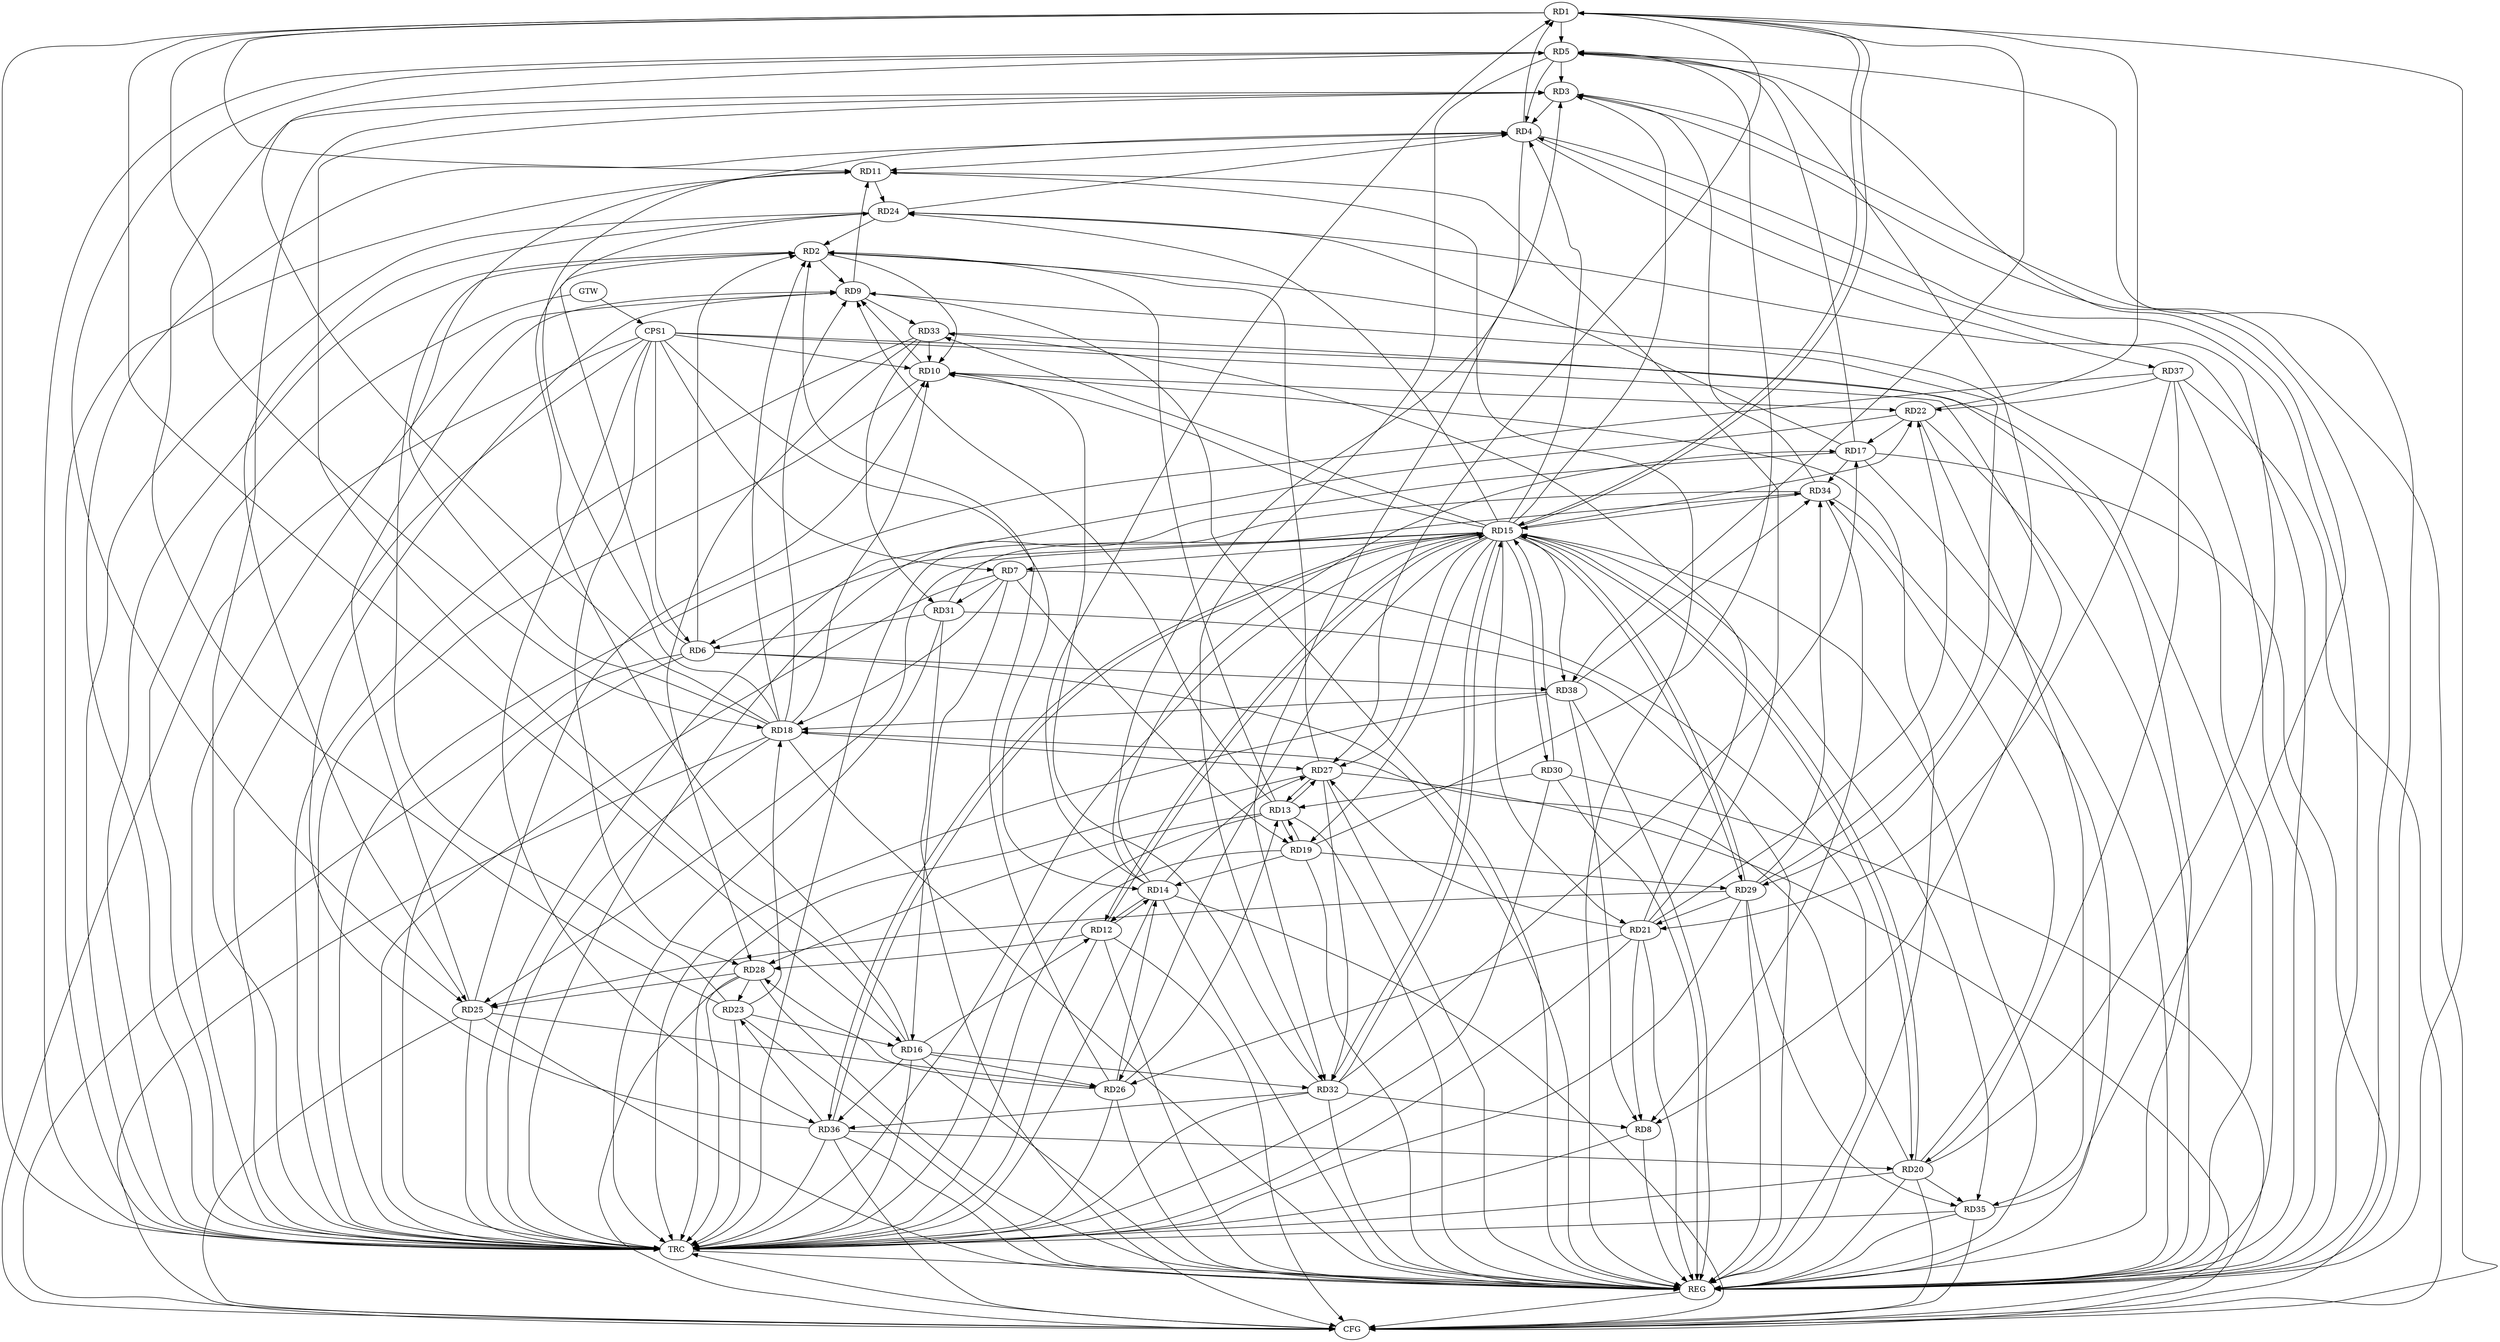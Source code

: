 strict digraph G {
  RD1 [ label="RD1" ];
  RD2 [ label="RD2" ];
  RD3 [ label="RD3" ];
  RD4 [ label="RD4" ];
  RD5 [ label="RD5" ];
  RD6 [ label="RD6" ];
  RD7 [ label="RD7" ];
  RD8 [ label="RD8" ];
  RD9 [ label="RD9" ];
  RD10 [ label="RD10" ];
  RD11 [ label="RD11" ];
  RD12 [ label="RD12" ];
  RD13 [ label="RD13" ];
  RD14 [ label="RD14" ];
  RD15 [ label="RD15" ];
  RD16 [ label="RD16" ];
  RD17 [ label="RD17" ];
  RD18 [ label="RD18" ];
  RD19 [ label="RD19" ];
  RD20 [ label="RD20" ];
  RD21 [ label="RD21" ];
  RD22 [ label="RD22" ];
  RD23 [ label="RD23" ];
  RD24 [ label="RD24" ];
  RD25 [ label="RD25" ];
  RD26 [ label="RD26" ];
  RD27 [ label="RD27" ];
  RD28 [ label="RD28" ];
  RD29 [ label="RD29" ];
  RD30 [ label="RD30" ];
  RD31 [ label="RD31" ];
  RD32 [ label="RD32" ];
  RD33 [ label="RD33" ];
  RD34 [ label="RD34" ];
  RD35 [ label="RD35" ];
  RD36 [ label="RD36" ];
  RD37 [ label="RD37" ];
  RD38 [ label="RD38" ];
  CPS1 [ label="CPS1" ];
  GTW [ label="GTW" ];
  REG [ label="REG" ];
  CFG [ label="CFG" ];
  TRC [ label="TRC" ];
  RD4 -> RD1;
  RD1 -> RD5;
  RD1 -> RD11;
  RD14 -> RD1;
  RD1 -> RD15;
  RD1 -> RD16;
  RD1 -> RD18;
  RD22 -> RD1;
  RD1 -> RD27;
  RD1 -> RD38;
  RD6 -> RD2;
  RD2 -> RD9;
  RD2 -> RD10;
  RD13 -> RD2;
  RD16 -> RD2;
  RD18 -> RD2;
  RD23 -> RD2;
  RD24 -> RD2;
  RD26 -> RD2;
  RD27 -> RD2;
  RD3 -> RD4;
  RD5 -> RD3;
  RD14 -> RD3;
  RD15 -> RD3;
  RD16 -> RD3;
  RD23 -> RD3;
  RD34 -> RD3;
  RD5 -> RD4;
  RD4 -> RD11;
  RD18 -> RD4;
  RD20 -> RD4;
  RD24 -> RD4;
  RD4 -> RD32;
  RD4 -> RD37;
  RD17 -> RD5;
  RD18 -> RD5;
  RD19 -> RD5;
  RD5 -> RD25;
  RD5 -> RD29;
  RD5 -> RD32;
  RD35 -> RD5;
  RD15 -> RD6;
  RD6 -> RD24;
  RD31 -> RD6;
  RD6 -> RD38;
  RD7 -> RD16;
  RD7 -> RD18;
  RD7 -> RD19;
  RD7 -> RD31;
  RD21 -> RD8;
  RD32 -> RD8;
  RD34 -> RD8;
  RD38 -> RD8;
  RD10 -> RD9;
  RD9 -> RD11;
  RD13 -> RD9;
  RD18 -> RD9;
  RD25 -> RD9;
  RD29 -> RD9;
  RD9 -> RD33;
  RD36 -> RD9;
  RD15 -> RD10;
  RD18 -> RD10;
  RD10 -> RD22;
  RD25 -> RD10;
  RD32 -> RD10;
  RD33 -> RD10;
  RD18 -> RD11;
  RD21 -> RD11;
  RD11 -> RD24;
  RD12 -> RD14;
  RD14 -> RD12;
  RD12 -> RD15;
  RD16 -> RD12;
  RD12 -> RD28;
  RD13 -> RD19;
  RD19 -> RD13;
  RD26 -> RD13;
  RD13 -> RD27;
  RD27 -> RD13;
  RD13 -> RD28;
  RD30 -> RD13;
  RD14 -> RD17;
  RD19 -> RD14;
  RD26 -> RD14;
  RD14 -> RD27;
  RD15 -> RD20;
  RD20 -> RD15;
  RD15 -> RD21;
  RD15 -> RD24;
  RD15 -> RD25;
  RD15 -> RD26;
  RD29 -> RD15;
  RD30 -> RD15;
  RD32 -> RD15;
  RD34 -> RD15;
  RD15 -> RD36;
  RD36 -> RD15;
  RD23 -> RD16;
  RD16 -> RD26;
  RD16 -> RD32;
  RD16 -> RD36;
  RD22 -> RD17;
  RD17 -> RD24;
  RD32 -> RD17;
  RD17 -> RD34;
  RD20 -> RD18;
  RD23 -> RD18;
  RD18 -> RD27;
  RD38 -> RD18;
  RD19 -> RD29;
  RD20 -> RD34;
  RD20 -> RD35;
  RD36 -> RD20;
  RD37 -> RD20;
  RD21 -> RD22;
  RD21 -> RD26;
  RD21 -> RD27;
  RD29 -> RD21;
  RD21 -> RD33;
  RD37 -> RD21;
  RD22 -> RD35;
  RD37 -> RD22;
  RD28 -> RD23;
  RD36 -> RD23;
  RD24 -> RD25;
  RD25 -> RD26;
  RD28 -> RD25;
  RD29 -> RD25;
  RD26 -> RD28;
  RD27 -> RD32;
  RD33 -> RD28;
  RD29 -> RD34;
  RD29 -> RD35;
  RD33 -> RD31;
  RD31 -> RD34;
  RD32 -> RD36;
  RD38 -> RD34;
  CPS1 -> RD8;
  CPS1 -> RD10;
  CPS1 -> RD6;
  CPS1 -> RD28;
  CPS1 -> RD7;
  CPS1 -> RD14;
  CPS1 -> RD36;
  GTW -> CPS1;
  RD1 -> REG;
  RD2 -> REG;
  RD3 -> REG;
  RD4 -> REG;
  RD5 -> REG;
  RD6 -> REG;
  RD7 -> REG;
  RD8 -> REG;
  RD9 -> REG;
  RD10 -> REG;
  RD11 -> REG;
  RD12 -> REG;
  RD13 -> REG;
  RD14 -> REG;
  RD15 -> REG;
  RD16 -> REG;
  RD17 -> REG;
  RD18 -> REG;
  RD19 -> REG;
  RD20 -> REG;
  RD21 -> REG;
  RD22 -> REG;
  RD23 -> REG;
  RD24 -> REG;
  RD25 -> REG;
  RD26 -> REG;
  RD27 -> REG;
  RD28 -> REG;
  RD29 -> REG;
  RD30 -> REG;
  RD31 -> REG;
  RD32 -> REG;
  RD33 -> REG;
  RD34 -> REG;
  RD35 -> REG;
  RD36 -> REG;
  RD37 -> REG;
  RD38 -> REG;
  CPS1 -> REG;
  RD27 -> CFG;
  RD36 -> CFG;
  RD35 -> CFG;
  RD17 -> CFG;
  RD25 -> CFG;
  RD31 -> CFG;
  RD28 -> CFG;
  CPS1 -> CFG;
  RD12 -> CFG;
  RD3 -> CFG;
  RD37 -> CFG;
  RD18 -> CFG;
  RD20 -> CFG;
  RD30 -> CFG;
  RD14 -> CFG;
  RD6 -> CFG;
  REG -> CFG;
  RD1 -> TRC;
  RD2 -> TRC;
  RD3 -> TRC;
  RD4 -> TRC;
  RD5 -> TRC;
  RD6 -> TRC;
  RD7 -> TRC;
  RD8 -> TRC;
  RD9 -> TRC;
  RD10 -> TRC;
  RD11 -> TRC;
  RD12 -> TRC;
  RD13 -> TRC;
  RD14 -> TRC;
  RD15 -> TRC;
  RD16 -> TRC;
  RD17 -> TRC;
  RD18 -> TRC;
  RD19 -> TRC;
  RD20 -> TRC;
  RD21 -> TRC;
  RD22 -> TRC;
  RD23 -> TRC;
  RD24 -> TRC;
  RD25 -> TRC;
  RD26 -> TRC;
  RD27 -> TRC;
  RD28 -> TRC;
  RD29 -> TRC;
  RD30 -> TRC;
  RD31 -> TRC;
  RD32 -> TRC;
  RD33 -> TRC;
  RD34 -> TRC;
  RD35 -> TRC;
  RD36 -> TRC;
  RD37 -> TRC;
  RD38 -> TRC;
  CPS1 -> TRC;
  GTW -> TRC;
  CFG -> TRC;
  TRC -> REG;
  RD15 -> RD38;
  RD15 -> RD19;
  RD15 -> RD33;
  RD15 -> RD30;
  RD15 -> RD7;
  RD15 -> RD4;
  RD15 -> RD22;
  RD15 -> RD12;
  RD15 -> RD1;
  RD15 -> RD32;
  RD15 -> RD35;
  RD15 -> RD29;
  RD15 -> RD27;
}
